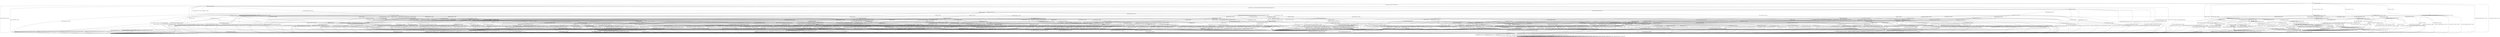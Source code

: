 digraph h12 {
s0 [label="s0"];
s1 [label="s1"];
s2 [label="s2"];
s6 [label="s6"];
s8 [label="s8"];
s13 [label="s13"];
s71 [label="s71"];
s72 [label="s72"];
s3 [label="s3"];
s4 [label="s4"];
s7 [label="s7"];
s9 [label="s9"];
s10 [label="s10"];
s14 [label="s14"];
s21 [label="s21"];
s73 [label="s73"];
s75 [label="s75"];
s76 [label="s76"];
s78 [label="s78"];
s84 [label="s84"];
s5 [label="s5"];
s11 [label="s11"];
s15 [label="s15"];
s22 [label="s22"];
s24 [label="s24"];
s25 [label="s25"];
s27 [label="s27"];
s39 [label="s39"];
s47 [label="s47"];
s49 [label="s49"];
s77 [label="s77"];
s85 [label="s85"];
s86 [label="s86"];
s12 [label="s12"];
s16 [label="s16"];
s17 [label="s17"];
s23 [label="s23"];
s26 [label="s26"];
s28 [label="s28"];
s32 [label="s32"];
s34 [label="s34"];
s40 [label="s40"];
s41 [label="s41"];
s43 [label="s43"];
s48 [label="s48"];
s52 [label="s52"];
s54 [label="s54"];
s55 [label="s55"];
s57 [label="s57"];
s18 [label="s18"];
s19 [label="s19"];
s20 [label="s20"];
s29 [label="s29"];
s30 [label="s30"];
s33 [label="s33"];
s35 [label="s35"];
s42 [label="s42"];
s44 [label="s44"];
s45 [label="s45"];
s50 [label="s50"];
s51 [label="s51"];
s53 [label="s53"];
s56 [label="s56"];
s58 [label="s58"];
s61 [label="s61"];
s63 [label="s63"];
s64 [label="s64"];
s66 [label="s66"];
s74 [label="s74"];
s80 [label="s80"];
s31 [label="s31"];
s36 [label="s36"];
s46 [label="s46"];
s59 [label="s59"];
s62 [label="s62"];
s65 [label="s65"];
s67 [label="s67"];
s68 [label="s68"];
s70 [label="s70"];
s81 [label="s81"];
s82 [label="s82"];
s83 [label="s83"];
s37 [label="s37"];
s38 [label="s38"];
s60 [label="s60"];
s69 [label="s69"];
s79 [label="s79"];
s0 -> s1 [label="RSA_CLIENT_HELLO / HELLO_VERIFY_REQUEST"];
s0 -> s2 [label="RSA_CLIENT_KEY_EXCHANGE / TIMEOUT"];
s0 -> s8 [label="CHANGE_CIPHER_SPEC / TIMEOUT"];
s0 -> s13 [label="FINISHED / TIMEOUT"];
s0 -> s0 [label="APPLICATION / TIMEOUT"];
s0 -> s72 [label="CERTIFICATE / TIMEOUT"];
s0 -> s71 [label="EMPTY_CERTIFICATE / TIMEOUT"];
s0 -> s13 [label="CERTIFICATE_VERIFY / TIMEOUT"];
s0 -> s6 [label="Alert(WARNING,CLOSE_NOTIFY) / TIMEOUT"];
s0 -> s6 [label="Alert(FATAL,UNEXPECTED_MESSAGE) / TIMEOUT"];
s1 -> s3 [label="RSA_CLIENT_HELLO / SERVER_HELLO,CERTIFICATE,CERTIFICATE_REQUEST,SERVER_HELLO_DONE"];
s1 -> s4 [label="RSA_CLIENT_KEY_EXCHANGE / TIMEOUT"];
s1 -> s8 [label="CHANGE_CIPHER_SPEC / TIMEOUT"];
s1 -> s10 [label="FINISHED / TIMEOUT"];
s1 -> s1 [label="APPLICATION / TIMEOUT"];
s1 -> s21 [label="CERTIFICATE / TIMEOUT"];
s1 -> s14 [label="EMPTY_CERTIFICATE / TIMEOUT"];
s1 -> s10 [label="CERTIFICATE_VERIFY / TIMEOUT"];
s1 -> s6 [label="Alert(WARNING,CLOSE_NOTIFY) / Alert(WARNING,CLOSE_NOTIFY)"];
s1 -> s6 [label="Alert(FATAL,UNEXPECTED_MESSAGE) / TIMEOUT"];
s2 -> s78 [label="RSA_CLIENT_HELLO / TIMEOUT"];
s2 -> s13 [label="RSA_CLIENT_KEY_EXCHANGE / TIMEOUT"];
s2 -> s9 [label="CHANGE_CIPHER_SPEC / TIMEOUT"];
s2 -> s2 [label="FINISHED / TIMEOUT"];
s2 -> s2 [label="APPLICATION / TIMEOUT"];
s2 -> s76 [label="CERTIFICATE / TIMEOUT"];
s2 -> s76 [label="EMPTY_CERTIFICATE / TIMEOUT"];
s2 -> s73 [label="CERTIFICATE_VERIFY / TIMEOUT"];
s2 -> s6 [label="Alert(WARNING,CLOSE_NOTIFY) / TIMEOUT"];
s2 -> s6 [label="Alert(FATAL,UNEXPECTED_MESSAGE) / TIMEOUT"];
s6 -> s7 [label="RSA_CLIENT_HELLO / TIMEOUT"];
s6 -> s7 [label="RSA_CLIENT_KEY_EXCHANGE / TIMEOUT"];
s6 -> s7 [label="CHANGE_CIPHER_SPEC / TIMEOUT"];
s6 -> s7 [label="FINISHED / TIMEOUT"];
s6 -> s7 [label="APPLICATION / TIMEOUT"];
s6 -> s7 [label="CERTIFICATE / TIMEOUT"];
s6 -> s7 [label="EMPTY_CERTIFICATE / TIMEOUT"];
s6 -> s7 [label="CERTIFICATE_VERIFY / TIMEOUT"];
s6 -> s7 [label="Alert(WARNING,CLOSE_NOTIFY) / TIMEOUT"];
s6 -> s7 [label="Alert(FATAL,UNEXPECTED_MESSAGE) / TIMEOUT"];
s8 -> s8 [label="RSA_CLIENT_HELLO / TIMEOUT"];
s8 -> s8 [label="RSA_CLIENT_KEY_EXCHANGE / TIMEOUT"];
s8 -> s8 [label="CHANGE_CIPHER_SPEC / TIMEOUT"];
s8 -> s8 [label="FINISHED / TIMEOUT"];
s8 -> s8 [label="APPLICATION / TIMEOUT"];
s8 -> s8 [label="CERTIFICATE / TIMEOUT"];
s8 -> s8 [label="EMPTY_CERTIFICATE / TIMEOUT"];
s8 -> s8 [label="CERTIFICATE_VERIFY / TIMEOUT"];
s8 -> s8 [label="Alert(WARNING,CLOSE_NOTIFY) / TIMEOUT"];
s8 -> s8 [label="Alert(FATAL,UNEXPECTED_MESSAGE) / TIMEOUT"];
s13 -> s13 [label="RSA_CLIENT_HELLO / TIMEOUT"];
s13 -> s13 [label="RSA_CLIENT_KEY_EXCHANGE / TIMEOUT"];
s13 -> s8 [label="CHANGE_CIPHER_SPEC / TIMEOUT"];
s13 -> s13 [label="FINISHED / TIMEOUT"];
s13 -> s13 [label="APPLICATION / TIMEOUT"];
s13 -> s13 [label="CERTIFICATE / TIMEOUT"];
s13 -> s13 [label="EMPTY_CERTIFICATE / TIMEOUT"];
s13 -> s13 [label="CERTIFICATE_VERIFY / TIMEOUT"];
s13 -> s6 [label="Alert(WARNING,CLOSE_NOTIFY) / TIMEOUT"];
s13 -> s6 [label="Alert(FATAL,UNEXPECTED_MESSAGE) / TIMEOUT"];
s71 -> s84 [label="RSA_CLIENT_HELLO / TIMEOUT"];
s71 -> s76 [label="RSA_CLIENT_KEY_EXCHANGE / TIMEOUT"];
s71 -> s9 [label="CHANGE_CIPHER_SPEC / TIMEOUT"];
s71 -> s71 [label="FINISHED / TIMEOUT"];
s71 -> s71 [label="APPLICATION / TIMEOUT"];
s71 -> s13 [label="CERTIFICATE / TIMEOUT"];
s71 -> s13 [label="EMPTY_CERTIFICATE / TIMEOUT"];
s71 -> s75 [label="CERTIFICATE_VERIFY / TIMEOUT"];
s71 -> s6 [label="Alert(WARNING,CLOSE_NOTIFY) / TIMEOUT"];
s71 -> s6 [label="Alert(FATAL,UNEXPECTED_MESSAGE) / TIMEOUT"];
s72 -> s72 [label="RSA_CLIENT_HELLO / TIMEOUT"];
s72 -> s72 [label="RSA_CLIENT_KEY_EXCHANGE / TIMEOUT"];
s72 -> s8 [label="CHANGE_CIPHER_SPEC / TIMEOUT"];
s72 -> s72 [label="FINISHED / TIMEOUT"];
s72 -> s72 [label="APPLICATION / TIMEOUT"];
s72 -> s13 [label="CERTIFICATE / TIMEOUT"];
s72 -> s13 [label="EMPTY_CERTIFICATE / TIMEOUT"];
s72 -> s75 [label="CERTIFICATE_VERIFY / TIMEOUT"];
s72 -> s6 [label="Alert(WARNING,CLOSE_NOTIFY) / TIMEOUT"];
s72 -> s6 [label="Alert(FATAL,UNEXPECTED_MESSAGE) / TIMEOUT"];
s3 -> s6 [label="RSA_CLIENT_HELLO / Alert(FATAL,UNEXPECTED_MESSAGE)"];
s3 -> s15 [label="RSA_CLIENT_KEY_EXCHANGE / TIMEOUT"];
s3 -> s8 [label="CHANGE_CIPHER_SPEC / TIMEOUT"];
s3 -> s10 [label="FINISHED / TIMEOUT"];
s3 -> s3 [label="APPLICATION / TIMEOUT"];
s3 -> s21 [label="CERTIFICATE / TIMEOUT"];
s3 -> s11 [label="EMPTY_CERTIFICATE / TIMEOUT"];
s3 -> s10 [label="CERTIFICATE_VERIFY / TIMEOUT"];
s3 -> s6 [label="Alert(WARNING,CLOSE_NOTIFY) / Alert(WARNING,CLOSE_NOTIFY)"];
s3 -> s6 [label="Alert(FATAL,UNEXPECTED_MESSAGE) / TIMEOUT"];
s4 -> s47 [label="RSA_CLIENT_HELLO / TIMEOUT"];
s4 -> s10 [label="RSA_CLIENT_KEY_EXCHANGE / TIMEOUT"];
s4 -> s5 [label="CHANGE_CIPHER_SPEC / TIMEOUT"];
s4 -> s25 [label="FINISHED / TIMEOUT"];
s4 -> s4 [label="APPLICATION / TIMEOUT"];
s4 -> s39 [label="CERTIFICATE / TIMEOUT"];
s4 -> s39 [label="EMPTY_CERTIFICATE / TIMEOUT"];
s4 -> s22 [label="CERTIFICATE_VERIFY / TIMEOUT"];
s4 -> s6 [label="Alert(WARNING,CLOSE_NOTIFY) / Alert(WARNING,CLOSE_NOTIFY)"];
s4 -> s6 [label="Alert(FATAL,UNEXPECTED_MESSAGE) / TIMEOUT"];
s7 -> s7 [label="RSA_CLIENT_HELLO / SOCKET_CLOSED"];
s7 -> s7 [label="RSA_CLIENT_KEY_EXCHANGE / SOCKET_CLOSED"];
s7 -> s7 [label="CHANGE_CIPHER_SPEC / SOCKET_CLOSED"];
s7 -> s7 [label="FINISHED / SOCKET_CLOSED"];
s7 -> s7 [label="APPLICATION / SOCKET_CLOSED"];
s7 -> s7 [label="CERTIFICATE / SOCKET_CLOSED"];
s7 -> s7 [label="EMPTY_CERTIFICATE / SOCKET_CLOSED"];
s7 -> s7 [label="CERTIFICATE_VERIFY / SOCKET_CLOSED"];
s7 -> s7 [label="Alert(WARNING,CLOSE_NOTIFY) / SOCKET_CLOSED"];
s7 -> s7 [label="Alert(FATAL,UNEXPECTED_MESSAGE) / SOCKET_CLOSED"];
s9 -> s6 [label="RSA_CLIENT_HELLO / TIMEOUT"];
s9 -> s6 [label="RSA_CLIENT_KEY_EXCHANGE / TIMEOUT"];
s9 -> s8 [label="CHANGE_CIPHER_SPEC / TIMEOUT"];
s9 -> s6 [label="FINISHED / TIMEOUT"];
s9 -> s9 [label="APPLICATION / TIMEOUT"];
s9 -> s6 [label="CERTIFICATE / TIMEOUT"];
s9 -> s6 [label="EMPTY_CERTIFICATE / TIMEOUT"];
s9 -> s6 [label="CERTIFICATE_VERIFY / TIMEOUT"];
s9 -> s9 [label="Alert(WARNING,CLOSE_NOTIFY) / TIMEOUT"];
s9 -> s9 [label="Alert(FATAL,UNEXPECTED_MESSAGE) / TIMEOUT"];
s10 -> s10 [label="RSA_CLIENT_HELLO / TIMEOUT"];
s10 -> s10 [label="RSA_CLIENT_KEY_EXCHANGE / TIMEOUT"];
s10 -> s8 [label="CHANGE_CIPHER_SPEC / TIMEOUT"];
s10 -> s10 [label="FINISHED / TIMEOUT"];
s10 -> s10 [label="APPLICATION / TIMEOUT"];
s10 -> s10 [label="CERTIFICATE / TIMEOUT"];
s10 -> s10 [label="EMPTY_CERTIFICATE / TIMEOUT"];
s10 -> s10 [label="CERTIFICATE_VERIFY / TIMEOUT"];
s10 -> s6 [label="Alert(WARNING,CLOSE_NOTIFY) / Alert(WARNING,CLOSE_NOTIFY)"];
s10 -> s6 [label="Alert(FATAL,UNEXPECTED_MESSAGE) / TIMEOUT"];
s14 -> s49 [label="RSA_CLIENT_HELLO / TIMEOUT"];
s14 -> s39 [label="RSA_CLIENT_KEY_EXCHANGE / TIMEOUT"];
s14 -> s5 [label="CHANGE_CIPHER_SPEC / TIMEOUT"];
s14 -> s27 [label="FINISHED / TIMEOUT"];
s14 -> s14 [label="APPLICATION / TIMEOUT"];
s14 -> s10 [label="CERTIFICATE / TIMEOUT"];
s14 -> s10 [label="EMPTY_CERTIFICATE / TIMEOUT"];
s14 -> s24 [label="CERTIFICATE_VERIFY / TIMEOUT"];
s14 -> s6 [label="Alert(WARNING,CLOSE_NOTIFY) / Alert(WARNING,CLOSE_NOTIFY)"];
s14 -> s6 [label="Alert(FATAL,UNEXPECTED_MESSAGE) / TIMEOUT"];
s21 -> s21 [label="RSA_CLIENT_HELLO / TIMEOUT"];
s21 -> s21 [label="RSA_CLIENT_KEY_EXCHANGE / TIMEOUT"];
s21 -> s8 [label="CHANGE_CIPHER_SPEC / TIMEOUT"];
s21 -> s21 [label="FINISHED / TIMEOUT"];
s21 -> s21 [label="APPLICATION / TIMEOUT"];
s21 -> s10 [label="CERTIFICATE / TIMEOUT"];
s21 -> s10 [label="EMPTY_CERTIFICATE / TIMEOUT"];
s21 -> s24 [label="CERTIFICATE_VERIFY / TIMEOUT"];
s21 -> s6 [label="Alert(WARNING,CLOSE_NOTIFY) / Alert(WARNING,CLOSE_NOTIFY)"];
s21 -> s6 [label="Alert(FATAL,UNEXPECTED_MESSAGE) / TIMEOUT"];
s73 -> s85 [label="RSA_CLIENT_HELLO / TIMEOUT"];
s73 -> s13 [label="RSA_CLIENT_KEY_EXCHANGE / TIMEOUT"];
s73 -> s9 [label="CHANGE_CIPHER_SPEC / TIMEOUT"];
s73 -> s73 [label="FINISHED / TIMEOUT"];
s73 -> s73 [label="APPLICATION / TIMEOUT"];
s73 -> s77 [label="CERTIFICATE / TIMEOUT"];
s73 -> s77 [label="EMPTY_CERTIFICATE / TIMEOUT"];
s73 -> s13 [label="CERTIFICATE_VERIFY / TIMEOUT"];
s73 -> s6 [label="Alert(WARNING,CLOSE_NOTIFY) / TIMEOUT"];
s73 -> s6 [label="Alert(FATAL,UNEXPECTED_MESSAGE) / TIMEOUT"];
s75 -> s86 [label="RSA_CLIENT_HELLO / TIMEOUT"];
s75 -> s77 [label="RSA_CLIENT_KEY_EXCHANGE / TIMEOUT"];
s75 -> s9 [label="CHANGE_CIPHER_SPEC / TIMEOUT"];
s75 -> s75 [label="FINISHED / TIMEOUT"];
s75 -> s75 [label="APPLICATION / TIMEOUT"];
s75 -> s13 [label="CERTIFICATE / TIMEOUT"];
s75 -> s13 [label="EMPTY_CERTIFICATE / TIMEOUT"];
s75 -> s13 [label="CERTIFICATE_VERIFY / TIMEOUT"];
s75 -> s6 [label="Alert(WARNING,CLOSE_NOTIFY) / TIMEOUT"];
s75 -> s6 [label="Alert(FATAL,UNEXPECTED_MESSAGE) / TIMEOUT"];
s76 -> s84 [label="RSA_CLIENT_HELLO / TIMEOUT"];
s76 -> s13 [label="RSA_CLIENT_KEY_EXCHANGE / TIMEOUT"];
s76 -> s9 [label="CHANGE_CIPHER_SPEC / TIMEOUT"];
s76 -> s76 [label="FINISHED / TIMEOUT"];
s76 -> s76 [label="APPLICATION / TIMEOUT"];
s76 -> s13 [label="CERTIFICATE / TIMEOUT"];
s76 -> s13 [label="EMPTY_CERTIFICATE / TIMEOUT"];
s76 -> s77 [label="CERTIFICATE_VERIFY / TIMEOUT"];
s76 -> s6 [label="Alert(WARNING,CLOSE_NOTIFY) / TIMEOUT"];
s76 -> s6 [label="Alert(FATAL,UNEXPECTED_MESSAGE) / TIMEOUT"];
s78 -> s13 [label="RSA_CLIENT_HELLO / TIMEOUT"];
s78 -> s13 [label="RSA_CLIENT_KEY_EXCHANGE / TIMEOUT"];
s78 -> s9 [label="CHANGE_CIPHER_SPEC / TIMEOUT"];
s78 -> s78 [label="FINISHED / TIMEOUT"];
s78 -> s78 [label="APPLICATION / TIMEOUT"];
s78 -> s84 [label="CERTIFICATE / TIMEOUT"];
s78 -> s84 [label="EMPTY_CERTIFICATE / TIMEOUT"];
s78 -> s85 [label="CERTIFICATE_VERIFY / TIMEOUT"];
s78 -> s6 [label="Alert(WARNING,CLOSE_NOTIFY) / TIMEOUT"];
s78 -> s6 [label="Alert(FATAL,UNEXPECTED_MESSAGE) / TIMEOUT"];
s84 -> s13 [label="RSA_CLIENT_HELLO / TIMEOUT"];
s84 -> s84 [label="RSA_CLIENT_KEY_EXCHANGE / TIMEOUT"];
s84 -> s9 [label="CHANGE_CIPHER_SPEC / TIMEOUT"];
s84 -> s84 [label="FINISHED / TIMEOUT"];
s84 -> s84 [label="APPLICATION / TIMEOUT"];
s84 -> s13 [label="CERTIFICATE / TIMEOUT"];
s84 -> s13 [label="EMPTY_CERTIFICATE / TIMEOUT"];
s84 -> s86 [label="CERTIFICATE_VERIFY / TIMEOUT"];
s84 -> s6 [label="Alert(WARNING,CLOSE_NOTIFY) / TIMEOUT"];
s84 -> s6 [label="Alert(FATAL,UNEXPECTED_MESSAGE) / TIMEOUT"];
s5 -> s6 [label="RSA_CLIENT_HELLO / Alert(FATAL,UNEXPECTED_MESSAGE)"];
s5 -> s6 [label="RSA_CLIENT_KEY_EXCHANGE / Alert(FATAL,UNEXPECTED_MESSAGE)"];
s5 -> s8 [label="CHANGE_CIPHER_SPEC / TIMEOUT"];
s5 -> s6 [label="FINISHED / Alert(FATAL,UNEXPECTED_MESSAGE)"];
s5 -> s5 [label="APPLICATION / TIMEOUT"];
s5 -> s6 [label="CERTIFICATE / Alert(FATAL,UNEXPECTED_MESSAGE)"];
s5 -> s6 [label="EMPTY_CERTIFICATE / Alert(FATAL,UNEXPECTED_MESSAGE)"];
s5 -> s6 [label="CERTIFICATE_VERIFY / Alert(FATAL,UNEXPECTED_MESSAGE)"];
s5 -> s5 [label="Alert(WARNING,CLOSE_NOTIFY) / TIMEOUT"];
s5 -> s5 [label="Alert(FATAL,UNEXPECTED_MESSAGE) / TIMEOUT"];
s11 -> s48 [label="RSA_CLIENT_HELLO / TIMEOUT"];
s11 -> s40 [label="RSA_CLIENT_KEY_EXCHANGE / TIMEOUT"];
s11 -> s12 [label="CHANGE_CIPHER_SPEC / TIMEOUT"];
s11 -> s26 [label="FINISHED / TIMEOUT"];
s11 -> s11 [label="APPLICATION / TIMEOUT"];
s11 -> s10 [label="CERTIFICATE / TIMEOUT"];
s11 -> s10 [label="EMPTY_CERTIFICATE / TIMEOUT"];
s11 -> s23 [label="CERTIFICATE_VERIFY / TIMEOUT"];
s11 -> s6 [label="Alert(WARNING,CLOSE_NOTIFY) / Alert(WARNING,CLOSE_NOTIFY)"];
s11 -> s6 [label="Alert(FATAL,UNEXPECTED_MESSAGE) / TIMEOUT"];
s15 -> s47 [label="RSA_CLIENT_HELLO / TIMEOUT"];
s15 -> s10 [label="RSA_CLIENT_KEY_EXCHANGE / TIMEOUT"];
s15 -> s16 [label="CHANGE_CIPHER_SPEC / TIMEOUT"];
s15 -> s25 [label="FINISHED / TIMEOUT"];
s15 -> s15 [label="APPLICATION / TIMEOUT"];
s15 -> s28 [label="CERTIFICATE / TIMEOUT"];
s15 -> s40 [label="EMPTY_CERTIFICATE / TIMEOUT"];
s15 -> s17 [label="CERTIFICATE_VERIFY / TIMEOUT"];
s15 -> s6 [label="Alert(WARNING,CLOSE_NOTIFY) / Alert(WARNING,CLOSE_NOTIFY)"];
s15 -> s6 [label="Alert(FATAL,UNEXPECTED_MESSAGE) / TIMEOUT"];
s22 -> s52 [label="RSA_CLIENT_HELLO / TIMEOUT"];
s22 -> s10 [label="RSA_CLIENT_KEY_EXCHANGE / TIMEOUT"];
s22 -> s5 [label="CHANGE_CIPHER_SPEC / TIMEOUT"];
s22 -> s32 [label="FINISHED / TIMEOUT"];
s22 -> s22 [label="APPLICATION / TIMEOUT"];
s22 -> s41 [label="CERTIFICATE / TIMEOUT"];
s22 -> s41 [label="EMPTY_CERTIFICATE / TIMEOUT"];
s22 -> s10 [label="CERTIFICATE_VERIFY / TIMEOUT"];
s22 -> s6 [label="Alert(WARNING,CLOSE_NOTIFY) / Alert(WARNING,CLOSE_NOTIFY)"];
s22 -> s6 [label="Alert(FATAL,UNEXPECTED_MESSAGE) / TIMEOUT"];
s24 -> s54 [label="RSA_CLIENT_HELLO / TIMEOUT"];
s24 -> s41 [label="RSA_CLIENT_KEY_EXCHANGE / TIMEOUT"];
s24 -> s5 [label="CHANGE_CIPHER_SPEC / TIMEOUT"];
s24 -> s34 [label="FINISHED / TIMEOUT"];
s24 -> s24 [label="APPLICATION / TIMEOUT"];
s24 -> s10 [label="CERTIFICATE / TIMEOUT"];
s24 -> s10 [label="EMPTY_CERTIFICATE / TIMEOUT"];
s24 -> s10 [label="CERTIFICATE_VERIFY / TIMEOUT"];
s24 -> s6 [label="Alert(WARNING,CLOSE_NOTIFY) / Alert(WARNING,CLOSE_NOTIFY)"];
s24 -> s6 [label="Alert(FATAL,UNEXPECTED_MESSAGE) / TIMEOUT"];
s25 -> s55 [label="RSA_CLIENT_HELLO / TIMEOUT"];
s25 -> s10 [label="RSA_CLIENT_KEY_EXCHANGE / TIMEOUT"];
s25 -> s5 [label="CHANGE_CIPHER_SPEC / TIMEOUT"];
s25 -> s10 [label="FINISHED / TIMEOUT"];
s25 -> s25 [label="APPLICATION / TIMEOUT"];
s25 -> s43 [label="CERTIFICATE / TIMEOUT"];
s25 -> s43 [label="EMPTY_CERTIFICATE / TIMEOUT"];
s25 -> s32 [label="CERTIFICATE_VERIFY / TIMEOUT"];
s25 -> s6 [label="Alert(WARNING,CLOSE_NOTIFY) / Alert(WARNING,CLOSE_NOTIFY)"];
s25 -> s6 [label="Alert(FATAL,UNEXPECTED_MESSAGE) / TIMEOUT"];
s27 -> s57 [label="RSA_CLIENT_HELLO / TIMEOUT"];
s27 -> s43 [label="RSA_CLIENT_KEY_EXCHANGE / TIMEOUT"];
s27 -> s5 [label="CHANGE_CIPHER_SPEC / TIMEOUT"];
s27 -> s10 [label="FINISHED / TIMEOUT"];
s27 -> s27 [label="APPLICATION / TIMEOUT"];
s27 -> s10 [label="CERTIFICATE / TIMEOUT"];
s27 -> s10 [label="EMPTY_CERTIFICATE / TIMEOUT"];
s27 -> s34 [label="CERTIFICATE_VERIFY / TIMEOUT"];
s27 -> s6 [label="Alert(WARNING,CLOSE_NOTIFY) / Alert(WARNING,CLOSE_NOTIFY)"];
s27 -> s6 [label="Alert(FATAL,UNEXPECTED_MESSAGE) / TIMEOUT"];
s39 -> s58 [label="RSA_CLIENT_HELLO / TIMEOUT"];
s39 -> s10 [label="RSA_CLIENT_KEY_EXCHANGE / TIMEOUT"];
s39 -> s5 [label="CHANGE_CIPHER_SPEC / TIMEOUT"];
s39 -> s43 [label="FINISHED / TIMEOUT"];
s39 -> s39 [label="APPLICATION / TIMEOUT"];
s39 -> s10 [label="CERTIFICATE / TIMEOUT"];
s39 -> s10 [label="EMPTY_CERTIFICATE / TIMEOUT"];
s39 -> s41 [label="CERTIFICATE_VERIFY / TIMEOUT"];
s39 -> s6 [label="Alert(WARNING,CLOSE_NOTIFY) / Alert(WARNING,CLOSE_NOTIFY)"];
s39 -> s6 [label="Alert(FATAL,UNEXPECTED_MESSAGE) / TIMEOUT"];
s47 -> s10 [label="RSA_CLIENT_HELLO / TIMEOUT"];
s47 -> s10 [label="RSA_CLIENT_KEY_EXCHANGE / TIMEOUT"];
s47 -> s5 [label="CHANGE_CIPHER_SPEC / TIMEOUT"];
s47 -> s55 [label="FINISHED / TIMEOUT"];
s47 -> s47 [label="APPLICATION / TIMEOUT"];
s47 -> s58 [label="CERTIFICATE / TIMEOUT"];
s47 -> s58 [label="EMPTY_CERTIFICATE / TIMEOUT"];
s47 -> s52 [label="CERTIFICATE_VERIFY / TIMEOUT"];
s47 -> s6 [label="Alert(WARNING,CLOSE_NOTIFY) / Alert(WARNING,CLOSE_NOTIFY)"];
s47 -> s6 [label="Alert(FATAL,UNEXPECTED_MESSAGE) / TIMEOUT"];
s49 -> s10 [label="RSA_CLIENT_HELLO / TIMEOUT"];
s49 -> s58 [label="RSA_CLIENT_KEY_EXCHANGE / TIMEOUT"];
s49 -> s5 [label="CHANGE_CIPHER_SPEC / TIMEOUT"];
s49 -> s57 [label="FINISHED / TIMEOUT"];
s49 -> s49 [label="APPLICATION / TIMEOUT"];
s49 -> s10 [label="CERTIFICATE / TIMEOUT"];
s49 -> s10 [label="EMPTY_CERTIFICATE / TIMEOUT"];
s49 -> s54 [label="CERTIFICATE_VERIFY / TIMEOUT"];
s49 -> s6 [label="Alert(WARNING,CLOSE_NOTIFY) / Alert(WARNING,CLOSE_NOTIFY)"];
s49 -> s6 [label="Alert(FATAL,UNEXPECTED_MESSAGE) / TIMEOUT"];
s77 -> s86 [label="RSA_CLIENT_HELLO / TIMEOUT"];
s77 -> s13 [label="RSA_CLIENT_KEY_EXCHANGE / TIMEOUT"];
s77 -> s9 [label="CHANGE_CIPHER_SPEC / TIMEOUT"];
s77 -> s77 [label="FINISHED / TIMEOUT"];
s77 -> s77 [label="APPLICATION / TIMEOUT"];
s77 -> s13 [label="CERTIFICATE / TIMEOUT"];
s77 -> s13 [label="EMPTY_CERTIFICATE / TIMEOUT"];
s77 -> s13 [label="CERTIFICATE_VERIFY / TIMEOUT"];
s77 -> s6 [label="Alert(WARNING,CLOSE_NOTIFY) / TIMEOUT"];
s77 -> s6 [label="Alert(FATAL,UNEXPECTED_MESSAGE) / TIMEOUT"];
s85 -> s13 [label="RSA_CLIENT_HELLO / TIMEOUT"];
s85 -> s13 [label="RSA_CLIENT_KEY_EXCHANGE / TIMEOUT"];
s85 -> s9 [label="CHANGE_CIPHER_SPEC / TIMEOUT"];
s85 -> s85 [label="FINISHED / TIMEOUT"];
s85 -> s85 [label="APPLICATION / TIMEOUT"];
s85 -> s86 [label="CERTIFICATE / TIMEOUT"];
s85 -> s86 [label="EMPTY_CERTIFICATE / TIMEOUT"];
s85 -> s13 [label="CERTIFICATE_VERIFY / TIMEOUT"];
s85 -> s6 [label="Alert(WARNING,CLOSE_NOTIFY) / TIMEOUT"];
s85 -> s6 [label="Alert(FATAL,UNEXPECTED_MESSAGE) / TIMEOUT"];
s86 -> s13 [label="RSA_CLIENT_HELLO / TIMEOUT"];
s86 -> s86 [label="RSA_CLIENT_KEY_EXCHANGE / TIMEOUT"];
s86 -> s9 [label="CHANGE_CIPHER_SPEC / TIMEOUT"];
s86 -> s84 [label="FINISHED / TIMEOUT"];
s86 -> s86 [label="APPLICATION / TIMEOUT"];
s86 -> s13 [label="CERTIFICATE / TIMEOUT"];
s86 -> s13 [label="EMPTY_CERTIFICATE / TIMEOUT"];
s86 -> s13 [label="CERTIFICATE_VERIFY / TIMEOUT"];
s86 -> s6 [label="Alert(WARNING,CLOSE_NOTIFY) / TIMEOUT"];
s86 -> s6 [label="Alert(FATAL,UNEXPECTED_MESSAGE) / TIMEOUT"];
s12 -> s6 [label="RSA_CLIENT_HELLO / Alert(FATAL,BAD_CERTIFICATE)"];
s12 -> s6 [label="RSA_CLIENT_KEY_EXCHANGE / Alert(FATAL,BAD_CERTIFICATE)"];
s12 -> s8 [label="CHANGE_CIPHER_SPEC / TIMEOUT"];
s12 -> s6 [label="FINISHED / Alert(FATAL,BAD_CERTIFICATE)"];
s12 -> s12 [label="APPLICATION / TIMEOUT"];
s12 -> s6 [label="CERTIFICATE / Alert(FATAL,BAD_CERTIFICATE)"];
s12 -> s6 [label="EMPTY_CERTIFICATE / Alert(FATAL,BAD_CERTIFICATE)"];
s12 -> s6 [label="CERTIFICATE_VERIFY / Alert(FATAL,BAD_CERTIFICATE)"];
s12 -> s12 [label="Alert(WARNING,CLOSE_NOTIFY) / TIMEOUT"];
s12 -> s12 [label="Alert(FATAL,UNEXPECTED_MESSAGE) / TIMEOUT"];
s16 -> s47 [label="RSA_CLIENT_HELLO / TIMEOUT"];
s16 -> s10 [label="RSA_CLIENT_KEY_EXCHANGE / TIMEOUT"];
s16 -> s8 [label="CHANGE_CIPHER_SPEC / TIMEOUT"];
s16 -> s18 [label="FINISHED / CHANGE_CIPHER_SPEC,FINISHED,CHANGE_CIPHER_SPEC,FINISHED"];
s16 -> s16 [label="APPLICATION / TIMEOUT"];
s16 -> s29 [label="CERTIFICATE / TIMEOUT"];
s16 -> s50 [label="EMPTY_CERTIFICATE / TIMEOUT"];
s16 -> s51 [label="CERTIFICATE_VERIFY / TIMEOUT"];
s16 -> s16 [label="Alert(WARNING,CLOSE_NOTIFY) / TIMEOUT"];
s16 -> s16 [label="Alert(FATAL,UNEXPECTED_MESSAGE) / TIMEOUT"];
s17 -> s17 [label="RSA_CLIENT_HELLO / TIMEOUT"];
s17 -> s10 [label="RSA_CLIENT_KEY_EXCHANGE / TIMEOUT"];
s17 -> s19 [label="CHANGE_CIPHER_SPEC / TIMEOUT"];
s17 -> s30 [label="FINISHED / TIMEOUT"];
s17 -> s17 [label="APPLICATION / TIMEOUT"];
s17 -> s20 [label="CERTIFICATE / TIMEOUT"];
s17 -> s20 [label="EMPTY_CERTIFICATE / TIMEOUT"];
s17 -> s10 [label="CERTIFICATE_VERIFY / TIMEOUT"];
s17 -> s6 [label="Alert(WARNING,CLOSE_NOTIFY) / Alert(WARNING,CLOSE_NOTIFY)"];
s17 -> s6 [label="Alert(FATAL,UNEXPECTED_MESSAGE) / TIMEOUT"];
s23 -> s53 [label="RSA_CLIENT_HELLO / TIMEOUT"];
s23 -> s42 [label="RSA_CLIENT_KEY_EXCHANGE / TIMEOUT"];
s23 -> s12 [label="CHANGE_CIPHER_SPEC / TIMEOUT"];
s23 -> s33 [label="FINISHED / TIMEOUT"];
s23 -> s23 [label="APPLICATION / TIMEOUT"];
s23 -> s10 [label="CERTIFICATE / TIMEOUT"];
s23 -> s10 [label="EMPTY_CERTIFICATE / TIMEOUT"];
s23 -> s10 [label="CERTIFICATE_VERIFY / TIMEOUT"];
s23 -> s6 [label="Alert(WARNING,CLOSE_NOTIFY) / Alert(WARNING,CLOSE_NOTIFY)"];
s23 -> s6 [label="Alert(FATAL,UNEXPECTED_MESSAGE) / TIMEOUT"];
s26 -> s56 [label="RSA_CLIENT_HELLO / TIMEOUT"];
s26 -> s44 [label="RSA_CLIENT_KEY_EXCHANGE / TIMEOUT"];
s26 -> s12 [label="CHANGE_CIPHER_SPEC / TIMEOUT"];
s26 -> s10 [label="FINISHED / TIMEOUT"];
s26 -> s26 [label="APPLICATION / TIMEOUT"];
s26 -> s10 [label="CERTIFICATE / TIMEOUT"];
s26 -> s10 [label="EMPTY_CERTIFICATE / TIMEOUT"];
s26 -> s33 [label="CERTIFICATE_VERIFY / TIMEOUT"];
s26 -> s6 [label="Alert(WARNING,CLOSE_NOTIFY) / Alert(WARNING,CLOSE_NOTIFY)"];
s26 -> s6 [label="Alert(FATAL,UNEXPECTED_MESSAGE) / TIMEOUT"];
s28 -> s58 [label="RSA_CLIENT_HELLO / TIMEOUT"];
s28 -> s10 [label="RSA_CLIENT_KEY_EXCHANGE / TIMEOUT"];
s28 -> s35 [label="CHANGE_CIPHER_SPEC / TIMEOUT"];
s28 -> s43 [label="FINISHED / TIMEOUT"];
s28 -> s28 [label="APPLICATION / TIMEOUT"];
s28 -> s10 [label="CERTIFICATE / TIMEOUT"];
s28 -> s10 [label="EMPTY_CERTIFICATE / TIMEOUT"];
s28 -> s74 [label="CERTIFICATE_VERIFY / TIMEOUT"];
s28 -> s6 [label="Alert(WARNING,CLOSE_NOTIFY) / Alert(WARNING,CLOSE_NOTIFY)"];
s28 -> s6 [label="Alert(FATAL,UNEXPECTED_MESSAGE) / TIMEOUT"];
s32 -> s61 [label="RSA_CLIENT_HELLO / TIMEOUT"];
s32 -> s10 [label="RSA_CLIENT_KEY_EXCHANGE / TIMEOUT"];
s32 -> s5 [label="CHANGE_CIPHER_SPEC / TIMEOUT"];
s32 -> s10 [label="FINISHED / TIMEOUT"];
s32 -> s32 [label="APPLICATION / TIMEOUT"];
s32 -> s45 [label="CERTIFICATE / TIMEOUT"];
s32 -> s45 [label="EMPTY_CERTIFICATE / TIMEOUT"];
s32 -> s10 [label="CERTIFICATE_VERIFY / TIMEOUT"];
s32 -> s6 [label="Alert(WARNING,CLOSE_NOTIFY) / Alert(WARNING,CLOSE_NOTIFY)"];
s32 -> s6 [label="Alert(FATAL,UNEXPECTED_MESSAGE) / TIMEOUT"];
s34 -> s63 [label="RSA_CLIENT_HELLO / TIMEOUT"];
s34 -> s45 [label="RSA_CLIENT_KEY_EXCHANGE / TIMEOUT"];
s34 -> s5 [label="CHANGE_CIPHER_SPEC / TIMEOUT"];
s34 -> s10 [label="FINISHED / TIMEOUT"];
s34 -> s34 [label="APPLICATION / TIMEOUT"];
s34 -> s10 [label="CERTIFICATE / TIMEOUT"];
s34 -> s10 [label="EMPTY_CERTIFICATE / TIMEOUT"];
s34 -> s10 [label="CERTIFICATE_VERIFY / TIMEOUT"];
s34 -> s6 [label="Alert(WARNING,CLOSE_NOTIFY) / Alert(WARNING,CLOSE_NOTIFY)"];
s34 -> s6 [label="Alert(FATAL,UNEXPECTED_MESSAGE) / TIMEOUT"];
s40 -> s80 [label="RSA_CLIENT_HELLO / TIMEOUT"];
s40 -> s10 [label="RSA_CLIENT_KEY_EXCHANGE / TIMEOUT"];
s40 -> s12 [label="CHANGE_CIPHER_SPEC / TIMEOUT"];
s40 -> s44 [label="FINISHED / TIMEOUT"];
s40 -> s40 [label="APPLICATION / TIMEOUT"];
s40 -> s10 [label="CERTIFICATE / TIMEOUT"];
s40 -> s10 [label="EMPTY_CERTIFICATE / TIMEOUT"];
s40 -> s42 [label="CERTIFICATE_VERIFY / TIMEOUT"];
s40 -> s6 [label="Alert(WARNING,CLOSE_NOTIFY) / Alert(WARNING,CLOSE_NOTIFY)"];
s40 -> s6 [label="Alert(FATAL,UNEXPECTED_MESSAGE) / TIMEOUT"];
s41 -> s64 [label="RSA_CLIENT_HELLO / TIMEOUT"];
s41 -> s10 [label="RSA_CLIENT_KEY_EXCHANGE / TIMEOUT"];
s41 -> s5 [label="CHANGE_CIPHER_SPEC / TIMEOUT"];
s41 -> s45 [label="FINISHED / TIMEOUT"];
s41 -> s41 [label="APPLICATION / TIMEOUT"];
s41 -> s10 [label="CERTIFICATE / TIMEOUT"];
s41 -> s10 [label="EMPTY_CERTIFICATE / TIMEOUT"];
s41 -> s10 [label="CERTIFICATE_VERIFY / TIMEOUT"];
s41 -> s6 [label="Alert(WARNING,CLOSE_NOTIFY) / Alert(WARNING,CLOSE_NOTIFY)"];
s41 -> s6 [label="Alert(FATAL,UNEXPECTED_MESSAGE) / TIMEOUT"];
s43 -> s66 [label="RSA_CLIENT_HELLO / TIMEOUT"];
s43 -> s10 [label="RSA_CLIENT_KEY_EXCHANGE / TIMEOUT"];
s43 -> s5 [label="CHANGE_CIPHER_SPEC / TIMEOUT"];
s43 -> s10 [label="FINISHED / TIMEOUT"];
s43 -> s43 [label="APPLICATION / TIMEOUT"];
s43 -> s10 [label="CERTIFICATE / TIMEOUT"];
s43 -> s10 [label="EMPTY_CERTIFICATE / TIMEOUT"];
s43 -> s45 [label="CERTIFICATE_VERIFY / TIMEOUT"];
s43 -> s6 [label="Alert(WARNING,CLOSE_NOTIFY) / Alert(WARNING,CLOSE_NOTIFY)"];
s43 -> s6 [label="Alert(FATAL,UNEXPECTED_MESSAGE) / TIMEOUT"];
s48 -> s10 [label="RSA_CLIENT_HELLO / TIMEOUT"];
s48 -> s80 [label="RSA_CLIENT_KEY_EXCHANGE / TIMEOUT"];
s48 -> s12 [label="CHANGE_CIPHER_SPEC / TIMEOUT"];
s48 -> s56 [label="FINISHED / TIMEOUT"];
s48 -> s48 [label="APPLICATION / TIMEOUT"];
s48 -> s10 [label="CERTIFICATE / TIMEOUT"];
s48 -> s10 [label="EMPTY_CERTIFICATE / TIMEOUT"];
s48 -> s53 [label="CERTIFICATE_VERIFY / TIMEOUT"];
s48 -> s6 [label="Alert(WARNING,CLOSE_NOTIFY) / Alert(WARNING,CLOSE_NOTIFY)"];
s48 -> s6 [label="Alert(FATAL,UNEXPECTED_MESSAGE) / TIMEOUT"];
s52 -> s10 [label="RSA_CLIENT_HELLO / TIMEOUT"];
s52 -> s10 [label="RSA_CLIENT_KEY_EXCHANGE / TIMEOUT"];
s52 -> s5 [label="CHANGE_CIPHER_SPEC / TIMEOUT"];
s52 -> s61 [label="FINISHED / TIMEOUT"];
s52 -> s52 [label="APPLICATION / TIMEOUT"];
s52 -> s64 [label="CERTIFICATE / TIMEOUT"];
s52 -> s64 [label="EMPTY_CERTIFICATE / TIMEOUT"];
s52 -> s10 [label="CERTIFICATE_VERIFY / TIMEOUT"];
s52 -> s6 [label="Alert(WARNING,CLOSE_NOTIFY) / Alert(WARNING,CLOSE_NOTIFY)"];
s52 -> s6 [label="Alert(FATAL,UNEXPECTED_MESSAGE) / TIMEOUT"];
s54 -> s10 [label="RSA_CLIENT_HELLO / TIMEOUT"];
s54 -> s64 [label="RSA_CLIENT_KEY_EXCHANGE / TIMEOUT"];
s54 -> s5 [label="CHANGE_CIPHER_SPEC / TIMEOUT"];
s54 -> s63 [label="FINISHED / TIMEOUT"];
s54 -> s54 [label="APPLICATION / TIMEOUT"];
s54 -> s10 [label="CERTIFICATE / TIMEOUT"];
s54 -> s10 [label="EMPTY_CERTIFICATE / TIMEOUT"];
s54 -> s10 [label="CERTIFICATE_VERIFY / TIMEOUT"];
s54 -> s6 [label="Alert(WARNING,CLOSE_NOTIFY) / Alert(WARNING,CLOSE_NOTIFY)"];
s54 -> s6 [label="Alert(FATAL,UNEXPECTED_MESSAGE) / TIMEOUT"];
s55 -> s10 [label="RSA_CLIENT_HELLO / TIMEOUT"];
s55 -> s10 [label="RSA_CLIENT_KEY_EXCHANGE / TIMEOUT"];
s55 -> s5 [label="CHANGE_CIPHER_SPEC / TIMEOUT"];
s55 -> s10 [label="FINISHED / TIMEOUT"];
s55 -> s55 [label="APPLICATION / TIMEOUT"];
s55 -> s66 [label="CERTIFICATE / TIMEOUT"];
s55 -> s66 [label="EMPTY_CERTIFICATE / TIMEOUT"];
s55 -> s61 [label="CERTIFICATE_VERIFY / TIMEOUT"];
s55 -> s6 [label="Alert(WARNING,CLOSE_NOTIFY) / Alert(WARNING,CLOSE_NOTIFY)"];
s55 -> s6 [label="Alert(FATAL,UNEXPECTED_MESSAGE) / TIMEOUT"];
s57 -> s10 [label="RSA_CLIENT_HELLO / TIMEOUT"];
s57 -> s66 [label="RSA_CLIENT_KEY_EXCHANGE / TIMEOUT"];
s57 -> s5 [label="CHANGE_CIPHER_SPEC / TIMEOUT"];
s57 -> s10 [label="FINISHED / TIMEOUT"];
s57 -> s57 [label="APPLICATION / TIMEOUT"];
s57 -> s10 [label="CERTIFICATE / TIMEOUT"];
s57 -> s10 [label="EMPTY_CERTIFICATE / TIMEOUT"];
s57 -> s63 [label="CERTIFICATE_VERIFY / TIMEOUT"];
s57 -> s6 [label="Alert(WARNING,CLOSE_NOTIFY) / Alert(WARNING,CLOSE_NOTIFY)"];
s57 -> s6 [label="Alert(FATAL,UNEXPECTED_MESSAGE) / TIMEOUT"];
s18 -> s18 [label="RSA_CLIENT_HELLO / TIMEOUT"];
s18 -> s18 [label="RSA_CLIENT_KEY_EXCHANGE / TIMEOUT"];
s18 -> s8 [label="CHANGE_CIPHER_SPEC / TIMEOUT"];
s18 -> s18 [label="FINISHED / TIMEOUT"];
s18 -> s6 [label="APPLICATION / APPLICATION"];
s18 -> s18 [label="CERTIFICATE / TIMEOUT"];
s18 -> s18 [label="EMPTY_CERTIFICATE / TIMEOUT"];
s18 -> s18 [label="CERTIFICATE_VERIFY / TIMEOUT"];
s18 -> s6 [label="Alert(WARNING,CLOSE_NOTIFY) / TIMEOUT"];
s18 -> s6 [label="Alert(FATAL,UNEXPECTED_MESSAGE) / TIMEOUT"];
s19 -> s6 [label="RSA_CLIENT_HELLO / Alert(FATAL,HANDSHAKE_FAILURE)"];
s19 -> s6 [label="RSA_CLIENT_KEY_EXCHANGE / Alert(FATAL,HANDSHAKE_FAILURE)"];
s19 -> s8 [label="CHANGE_CIPHER_SPEC / TIMEOUT"];
s19 -> s6 [label="FINISHED / Alert(FATAL,HANDSHAKE_FAILURE)"];
s19 -> s19 [label="APPLICATION / TIMEOUT"];
s19 -> s6 [label="CERTIFICATE / Alert(FATAL,HANDSHAKE_FAILURE)"];
s19 -> s6 [label="EMPTY_CERTIFICATE / Alert(FATAL,HANDSHAKE_FAILURE)"];
s19 -> s6 [label="CERTIFICATE_VERIFY / Alert(FATAL,HANDSHAKE_FAILURE)"];
s19 -> s19 [label="Alert(WARNING,CLOSE_NOTIFY) / TIMEOUT"];
s19 -> s19 [label="Alert(FATAL,UNEXPECTED_MESSAGE) / TIMEOUT"];
s20 -> s20 [label="RSA_CLIENT_HELLO / TIMEOUT"];
s20 -> s10 [label="RSA_CLIENT_KEY_EXCHANGE / TIMEOUT"];
s20 -> s19 [label="CHANGE_CIPHER_SPEC / TIMEOUT"];
s20 -> s31 [label="FINISHED / TIMEOUT"];
s20 -> s20 [label="APPLICATION / TIMEOUT"];
s20 -> s10 [label="CERTIFICATE / TIMEOUT"];
s20 -> s10 [label="EMPTY_CERTIFICATE / TIMEOUT"];
s20 -> s10 [label="CERTIFICATE_VERIFY / TIMEOUT"];
s20 -> s6 [label="Alert(WARNING,CLOSE_NOTIFY) / Alert(WARNING,CLOSE_NOTIFY)"];
s20 -> s6 [label="Alert(FATAL,UNEXPECTED_MESSAGE) / TIMEOUT"];
s29 -> s58 [label="RSA_CLIENT_HELLO / TIMEOUT"];
s29 -> s10 [label="RSA_CLIENT_KEY_EXCHANGE / TIMEOUT"];
s29 -> s5 [label="CHANGE_CIPHER_SPEC / TIMEOUT"];
s29 -> s36 [label="FINISHED / TIMEOUT"];
s29 -> s10 [label="APPLICATION / TIMEOUT"];
s29 -> s10 [label="CERTIFICATE / TIMEOUT"];
s29 -> s10 [label="EMPTY_CERTIFICATE / TIMEOUT"];
s29 -> s29 [label="CERTIFICATE_VERIFY / TIMEOUT"];
s29 -> s6 [label="Alert(WARNING,CLOSE_NOTIFY) / Alert(WARNING,CLOSE_NOTIFY)"];
s29 -> s6 [label="Alert(FATAL,UNEXPECTED_MESSAGE) / TIMEOUT"];
s30 -> s59 [label="RSA_CLIENT_HELLO / TIMEOUT"];
s30 -> s10 [label="RSA_CLIENT_KEY_EXCHANGE / TIMEOUT"];
s30 -> s19 [label="CHANGE_CIPHER_SPEC / TIMEOUT"];
s30 -> s10 [label="FINISHED / TIMEOUT"];
s30 -> s30 [label="APPLICATION / TIMEOUT"];
s30 -> s31 [label="CERTIFICATE / TIMEOUT"];
s30 -> s31 [label="EMPTY_CERTIFICATE / TIMEOUT"];
s30 -> s10 [label="CERTIFICATE_VERIFY / TIMEOUT"];
s30 -> s6 [label="Alert(WARNING,CLOSE_NOTIFY) / Alert(WARNING,CLOSE_NOTIFY)"];
s30 -> s6 [label="Alert(FATAL,UNEXPECTED_MESSAGE) / TIMEOUT"];
s33 -> s62 [label="RSA_CLIENT_HELLO / TIMEOUT"];
s33 -> s46 [label="RSA_CLIENT_KEY_EXCHANGE / TIMEOUT"];
s33 -> s12 [label="CHANGE_CIPHER_SPEC / TIMEOUT"];
s33 -> s10 [label="FINISHED / TIMEOUT"];
s33 -> s33 [label="APPLICATION / TIMEOUT"];
s33 -> s10 [label="CERTIFICATE / TIMEOUT"];
s33 -> s10 [label="EMPTY_CERTIFICATE / TIMEOUT"];
s33 -> s10 [label="CERTIFICATE_VERIFY / TIMEOUT"];
s33 -> s6 [label="Alert(WARNING,CLOSE_NOTIFY) / Alert(WARNING,CLOSE_NOTIFY)"];
s33 -> s6 [label="Alert(FATAL,UNEXPECTED_MESSAGE) / TIMEOUT"];
s35 -> s10 [label="RSA_CLIENT_HELLO / TIMEOUT"];
s35 -> s10 [label="RSA_CLIENT_KEY_EXCHANGE / TIMEOUT"];
s35 -> s8 [label="CHANGE_CIPHER_SPEC / TIMEOUT"];
s35 -> s18 [label="FINISHED / CHANGE_CIPHER_SPEC,FINISHED,CHANGE_CIPHER_SPEC,FINISHED"];
s35 -> s35 [label="APPLICATION / TIMEOUT"];
s35 -> s10 [label="CERTIFICATE / TIMEOUT"];
s35 -> s10 [label="EMPTY_CERTIFICATE / TIMEOUT"];
s35 -> s10 [label="CERTIFICATE_VERIFY / TIMEOUT"];
s35 -> s35 [label="Alert(WARNING,CLOSE_NOTIFY) / TIMEOUT"];
s35 -> s35 [label="Alert(FATAL,UNEXPECTED_MESSAGE) / TIMEOUT"];
s42 -> s65 [label="RSA_CLIENT_HELLO / TIMEOUT"];
s42 -> s10 [label="RSA_CLIENT_KEY_EXCHANGE / TIMEOUT"];
s42 -> s12 [label="CHANGE_CIPHER_SPEC / TIMEOUT"];
s42 -> s46 [label="FINISHED / TIMEOUT"];
s42 -> s42 [label="APPLICATION / TIMEOUT"];
s42 -> s10 [label="CERTIFICATE / TIMEOUT"];
s42 -> s10 [label="EMPTY_CERTIFICATE / TIMEOUT"];
s42 -> s10 [label="CERTIFICATE_VERIFY / TIMEOUT"];
s42 -> s6 [label="Alert(WARNING,CLOSE_NOTIFY) / Alert(WARNING,CLOSE_NOTIFY)"];
s42 -> s6 [label="Alert(FATAL,UNEXPECTED_MESSAGE) / TIMEOUT"];
s44 -> s67 [label="RSA_CLIENT_HELLO / TIMEOUT"];
s44 -> s10 [label="RSA_CLIENT_KEY_EXCHANGE / TIMEOUT"];
s44 -> s12 [label="CHANGE_CIPHER_SPEC / TIMEOUT"];
s44 -> s10 [label="FINISHED / TIMEOUT"];
s44 -> s44 [label="APPLICATION / TIMEOUT"];
s44 -> s10 [label="CERTIFICATE / TIMEOUT"];
s44 -> s10 [label="EMPTY_CERTIFICATE / TIMEOUT"];
s44 -> s46 [label="CERTIFICATE_VERIFY / TIMEOUT"];
s44 -> s6 [label="Alert(WARNING,CLOSE_NOTIFY) / Alert(WARNING,CLOSE_NOTIFY)"];
s44 -> s6 [label="Alert(FATAL,UNEXPECTED_MESSAGE) / TIMEOUT"];
s45 -> s68 [label="RSA_CLIENT_HELLO / TIMEOUT"];
s45 -> s10 [label="RSA_CLIENT_KEY_EXCHANGE / TIMEOUT"];
s45 -> s5 [label="CHANGE_CIPHER_SPEC / TIMEOUT"];
s45 -> s10 [label="FINISHED / TIMEOUT"];
s45 -> s45 [label="APPLICATION / TIMEOUT"];
s45 -> s10 [label="CERTIFICATE / TIMEOUT"];
s45 -> s10 [label="EMPTY_CERTIFICATE / TIMEOUT"];
s45 -> s10 [label="CERTIFICATE_VERIFY / TIMEOUT"];
s45 -> s6 [label="Alert(WARNING,CLOSE_NOTIFY) / Alert(WARNING,CLOSE_NOTIFY)"];
s45 -> s6 [label="Alert(FATAL,UNEXPECTED_MESSAGE) / TIMEOUT"];
s50 -> s80 [label="RSA_CLIENT_HELLO / TIMEOUT"];
s50 -> s10 [label="RSA_CLIENT_KEY_EXCHANGE / TIMEOUT"];
s50 -> s12 [label="CHANGE_CIPHER_SPEC / TIMEOUT"];
s50 -> s81 [label="FINISHED / TIMEOUT"];
s50 -> s10 [label="APPLICATION / TIMEOUT"];
s50 -> s10 [label="CERTIFICATE / TIMEOUT"];
s50 -> s10 [label="EMPTY_CERTIFICATE / TIMEOUT"];
s50 -> s82 [label="CERTIFICATE_VERIFY / TIMEOUT"];
s50 -> s6 [label="Alert(WARNING,CLOSE_NOTIFY) / Alert(WARNING,CLOSE_NOTIFY)"];
s50 -> s6 [label="Alert(FATAL,UNEXPECTED_MESSAGE) / TIMEOUT"];
s51 -> s51 [label="RSA_CLIENT_HELLO / TIMEOUT"];
s51 -> s10 [label="RSA_CLIENT_KEY_EXCHANGE / TIMEOUT"];
s51 -> s19 [label="CHANGE_CIPHER_SPEC / TIMEOUT"];
s51 -> s83 [label="FINISHED / TIMEOUT"];
s51 -> s10 [label="APPLICATION / TIMEOUT"];
s51 -> s70 [label="CERTIFICATE / TIMEOUT"];
s51 -> s70 [label="EMPTY_CERTIFICATE / TIMEOUT"];
s51 -> s10 [label="CERTIFICATE_VERIFY / TIMEOUT"];
s51 -> s6 [label="Alert(WARNING,CLOSE_NOTIFY) / Alert(WARNING,CLOSE_NOTIFY)"];
s51 -> s6 [label="Alert(FATAL,UNEXPECTED_MESSAGE) / TIMEOUT"];
s53 -> s10 [label="RSA_CLIENT_HELLO / TIMEOUT"];
s53 -> s65 [label="RSA_CLIENT_KEY_EXCHANGE / TIMEOUT"];
s53 -> s12 [label="CHANGE_CIPHER_SPEC / TIMEOUT"];
s53 -> s62 [label="FINISHED / TIMEOUT"];
s53 -> s53 [label="APPLICATION / TIMEOUT"];
s53 -> s10 [label="CERTIFICATE / TIMEOUT"];
s53 -> s10 [label="EMPTY_CERTIFICATE / TIMEOUT"];
s53 -> s10 [label="CERTIFICATE_VERIFY / TIMEOUT"];
s53 -> s6 [label="Alert(WARNING,CLOSE_NOTIFY) / Alert(WARNING,CLOSE_NOTIFY)"];
s53 -> s6 [label="Alert(FATAL,UNEXPECTED_MESSAGE) / TIMEOUT"];
s56 -> s10 [label="RSA_CLIENT_HELLO / TIMEOUT"];
s56 -> s67 [label="RSA_CLIENT_KEY_EXCHANGE / TIMEOUT"];
s56 -> s12 [label="CHANGE_CIPHER_SPEC / TIMEOUT"];
s56 -> s10 [label="FINISHED / TIMEOUT"];
s56 -> s56 [label="APPLICATION / TIMEOUT"];
s56 -> s10 [label="CERTIFICATE / TIMEOUT"];
s56 -> s10 [label="EMPTY_CERTIFICATE / TIMEOUT"];
s56 -> s62 [label="CERTIFICATE_VERIFY / TIMEOUT"];
s56 -> s6 [label="Alert(WARNING,CLOSE_NOTIFY) / Alert(WARNING,CLOSE_NOTIFY)"];
s56 -> s6 [label="Alert(FATAL,UNEXPECTED_MESSAGE) / TIMEOUT"];
s58 -> s10 [label="RSA_CLIENT_HELLO / TIMEOUT"];
s58 -> s10 [label="RSA_CLIENT_KEY_EXCHANGE / TIMEOUT"];
s58 -> s5 [label="CHANGE_CIPHER_SPEC / TIMEOUT"];
s58 -> s66 [label="FINISHED / TIMEOUT"];
s58 -> s58 [label="APPLICATION / TIMEOUT"];
s58 -> s10 [label="CERTIFICATE / TIMEOUT"];
s58 -> s10 [label="EMPTY_CERTIFICATE / TIMEOUT"];
s58 -> s64 [label="CERTIFICATE_VERIFY / TIMEOUT"];
s58 -> s6 [label="Alert(WARNING,CLOSE_NOTIFY) / Alert(WARNING,CLOSE_NOTIFY)"];
s58 -> s6 [label="Alert(FATAL,UNEXPECTED_MESSAGE) / TIMEOUT"];
s61 -> s10 [label="RSA_CLIENT_HELLO / TIMEOUT"];
s61 -> s10 [label="RSA_CLIENT_KEY_EXCHANGE / TIMEOUT"];
s61 -> s5 [label="CHANGE_CIPHER_SPEC / TIMEOUT"];
s61 -> s10 [label="FINISHED / TIMEOUT"];
s61 -> s61 [label="APPLICATION / TIMEOUT"];
s61 -> s68 [label="CERTIFICATE / TIMEOUT"];
s61 -> s68 [label="EMPTY_CERTIFICATE / TIMEOUT"];
s61 -> s10 [label="CERTIFICATE_VERIFY / TIMEOUT"];
s61 -> s6 [label="Alert(WARNING,CLOSE_NOTIFY) / Alert(WARNING,CLOSE_NOTIFY)"];
s61 -> s6 [label="Alert(FATAL,UNEXPECTED_MESSAGE) / TIMEOUT"];
s63 -> s10 [label="RSA_CLIENT_HELLO / TIMEOUT"];
s63 -> s68 [label="RSA_CLIENT_KEY_EXCHANGE / TIMEOUT"];
s63 -> s5 [label="CHANGE_CIPHER_SPEC / TIMEOUT"];
s63 -> s10 [label="FINISHED / TIMEOUT"];
s63 -> s63 [label="APPLICATION / TIMEOUT"];
s63 -> s10 [label="CERTIFICATE / TIMEOUT"];
s63 -> s10 [label="EMPTY_CERTIFICATE / TIMEOUT"];
s63 -> s10 [label="CERTIFICATE_VERIFY / TIMEOUT"];
s63 -> s6 [label="Alert(WARNING,CLOSE_NOTIFY) / Alert(WARNING,CLOSE_NOTIFY)"];
s63 -> s6 [label="Alert(FATAL,UNEXPECTED_MESSAGE) / TIMEOUT"];
s64 -> s10 [label="RSA_CLIENT_HELLO / TIMEOUT"];
s64 -> s10 [label="RSA_CLIENT_KEY_EXCHANGE / TIMEOUT"];
s64 -> s5 [label="CHANGE_CIPHER_SPEC / TIMEOUT"];
s64 -> s68 [label="FINISHED / TIMEOUT"];
s64 -> s64 [label="APPLICATION / TIMEOUT"];
s64 -> s10 [label="CERTIFICATE / TIMEOUT"];
s64 -> s10 [label="EMPTY_CERTIFICATE / TIMEOUT"];
s64 -> s10 [label="CERTIFICATE_VERIFY / TIMEOUT"];
s64 -> s6 [label="Alert(WARNING,CLOSE_NOTIFY) / Alert(WARNING,CLOSE_NOTIFY)"];
s64 -> s6 [label="Alert(FATAL,UNEXPECTED_MESSAGE) / TIMEOUT"];
s66 -> s10 [label="RSA_CLIENT_HELLO / TIMEOUT"];
s66 -> s10 [label="RSA_CLIENT_KEY_EXCHANGE / TIMEOUT"];
s66 -> s5 [label="CHANGE_CIPHER_SPEC / TIMEOUT"];
s66 -> s10 [label="FINISHED / TIMEOUT"];
s66 -> s66 [label="APPLICATION / TIMEOUT"];
s66 -> s10 [label="CERTIFICATE / TIMEOUT"];
s66 -> s10 [label="EMPTY_CERTIFICATE / TIMEOUT"];
s66 -> s68 [label="CERTIFICATE_VERIFY / TIMEOUT"];
s66 -> s6 [label="Alert(WARNING,CLOSE_NOTIFY) / Alert(WARNING,CLOSE_NOTIFY)"];
s66 -> s6 [label="Alert(FATAL,UNEXPECTED_MESSAGE) / TIMEOUT"];
s74 -> s64 [label="RSA_CLIENT_HELLO / TIMEOUT"];
s74 -> s10 [label="RSA_CLIENT_KEY_EXCHANGE / TIMEOUT"];
s74 -> s35 [label="CHANGE_CIPHER_SPEC / TIMEOUT"];
s74 -> s45 [label="FINISHED / TIMEOUT"];
s74 -> s74 [label="APPLICATION / TIMEOUT"];
s74 -> s10 [label="CERTIFICATE / TIMEOUT"];
s74 -> s10 [label="EMPTY_CERTIFICATE / TIMEOUT"];
s74 -> s10 [label="CERTIFICATE_VERIFY / TIMEOUT"];
s74 -> s6 [label="Alert(WARNING,CLOSE_NOTIFY) / Alert(WARNING,CLOSE_NOTIFY)"];
s74 -> s6 [label="Alert(FATAL,UNEXPECTED_MESSAGE) / TIMEOUT"];
s80 -> s10 [label="RSA_CLIENT_HELLO / TIMEOUT"];
s80 -> s10 [label="RSA_CLIENT_KEY_EXCHANGE / TIMEOUT"];
s80 -> s12 [label="CHANGE_CIPHER_SPEC / TIMEOUT"];
s80 -> s67 [label="FINISHED / TIMEOUT"];
s80 -> s80 [label="APPLICATION / TIMEOUT"];
s80 -> s10 [label="CERTIFICATE / TIMEOUT"];
s80 -> s10 [label="EMPTY_CERTIFICATE / TIMEOUT"];
s80 -> s65 [label="CERTIFICATE_VERIFY / TIMEOUT"];
s80 -> s6 [label="Alert(WARNING,CLOSE_NOTIFY) / Alert(WARNING,CLOSE_NOTIFY)"];
s80 -> s6 [label="Alert(FATAL,UNEXPECTED_MESSAGE) / TIMEOUT"];
s31 -> s60 [label="RSA_CLIENT_HELLO / TIMEOUT"];
s31 -> s10 [label="RSA_CLIENT_KEY_EXCHANGE / TIMEOUT"];
s31 -> s19 [label="CHANGE_CIPHER_SPEC / TIMEOUT"];
s31 -> s10 [label="FINISHED / TIMEOUT"];
s31 -> s31 [label="APPLICATION / TIMEOUT"];
s31 -> s10 [label="CERTIFICATE / TIMEOUT"];
s31 -> s10 [label="EMPTY_CERTIFICATE / TIMEOUT"];
s31 -> s10 [label="CERTIFICATE_VERIFY / TIMEOUT"];
s31 -> s6 [label="Alert(WARNING,CLOSE_NOTIFY) / Alert(WARNING,CLOSE_NOTIFY)"];
s31 -> s6 [label="Alert(FATAL,UNEXPECTED_MESSAGE) / TIMEOUT"];
s36 -> s36 [label="RSA_CLIENT_HELLO / TIMEOUT"];
s36 -> s10 [label="RSA_CLIENT_KEY_EXCHANGE / TIMEOUT"];
s36 -> s37 [label="CHANGE_CIPHER_SPEC / TIMEOUT"];
s36 -> s10 [label="FINISHED / TIMEOUT"];
s36 -> s10 [label="APPLICATION / TIMEOUT"];
s36 -> s10 [label="CERTIFICATE / TIMEOUT"];
s36 -> s10 [label="EMPTY_CERTIFICATE / TIMEOUT"];
s36 -> s38 [label="CERTIFICATE_VERIFY / TIMEOUT"];
s36 -> s6 [label="Alert(WARNING,CLOSE_NOTIFY) / Alert(WARNING,CLOSE_NOTIFY)"];
s36 -> s6 [label="Alert(FATAL,UNEXPECTED_MESSAGE) / TIMEOUT"];
s46 -> s69 [label="RSA_CLIENT_HELLO / TIMEOUT"];
s46 -> s10 [label="RSA_CLIENT_KEY_EXCHANGE / TIMEOUT"];
s46 -> s12 [label="CHANGE_CIPHER_SPEC / TIMEOUT"];
s46 -> s10 [label="FINISHED / TIMEOUT"];
s46 -> s46 [label="APPLICATION / TIMEOUT"];
s46 -> s10 [label="CERTIFICATE / TIMEOUT"];
s46 -> s10 [label="EMPTY_CERTIFICATE / TIMEOUT"];
s46 -> s10 [label="CERTIFICATE_VERIFY / TIMEOUT"];
s46 -> s6 [label="Alert(WARNING,CLOSE_NOTIFY) / Alert(WARNING,CLOSE_NOTIFY)"];
s46 -> s6 [label="Alert(FATAL,UNEXPECTED_MESSAGE) / TIMEOUT"];
s59 -> s10 [label="RSA_CLIENT_HELLO / TIMEOUT"];
s59 -> s10 [label="RSA_CLIENT_KEY_EXCHANGE / TIMEOUT"];
s59 -> s19 [label="CHANGE_CIPHER_SPEC / TIMEOUT"];
s59 -> s10 [label="FINISHED / TIMEOUT"];
s59 -> s59 [label="APPLICATION / TIMEOUT"];
s59 -> s60 [label="CERTIFICATE / TIMEOUT"];
s59 -> s60 [label="EMPTY_CERTIFICATE / TIMEOUT"];
s59 -> s10 [label="CERTIFICATE_VERIFY / TIMEOUT"];
s59 -> s6 [label="Alert(WARNING,CLOSE_NOTIFY) / Alert(WARNING,CLOSE_NOTIFY)"];
s59 -> s6 [label="Alert(FATAL,UNEXPECTED_MESSAGE) / TIMEOUT"];
s62 -> s10 [label="RSA_CLIENT_HELLO / TIMEOUT"];
s62 -> s69 [label="RSA_CLIENT_KEY_EXCHANGE / TIMEOUT"];
s62 -> s12 [label="CHANGE_CIPHER_SPEC / TIMEOUT"];
s62 -> s10 [label="FINISHED / TIMEOUT"];
s62 -> s62 [label="APPLICATION / TIMEOUT"];
s62 -> s10 [label="CERTIFICATE / TIMEOUT"];
s62 -> s10 [label="EMPTY_CERTIFICATE / TIMEOUT"];
s62 -> s10 [label="CERTIFICATE_VERIFY / TIMEOUT"];
s62 -> s6 [label="Alert(WARNING,CLOSE_NOTIFY) / Alert(WARNING,CLOSE_NOTIFY)"];
s62 -> s6 [label="Alert(FATAL,UNEXPECTED_MESSAGE) / TIMEOUT"];
s65 -> s10 [label="RSA_CLIENT_HELLO / TIMEOUT"];
s65 -> s10 [label="RSA_CLIENT_KEY_EXCHANGE / TIMEOUT"];
s65 -> s12 [label="CHANGE_CIPHER_SPEC / TIMEOUT"];
s65 -> s69 [label="FINISHED / TIMEOUT"];
s65 -> s65 [label="APPLICATION / TIMEOUT"];
s65 -> s10 [label="CERTIFICATE / TIMEOUT"];
s65 -> s10 [label="EMPTY_CERTIFICATE / TIMEOUT"];
s65 -> s10 [label="CERTIFICATE_VERIFY / TIMEOUT"];
s65 -> s6 [label="Alert(WARNING,CLOSE_NOTIFY) / Alert(WARNING,CLOSE_NOTIFY)"];
s65 -> s6 [label="Alert(FATAL,UNEXPECTED_MESSAGE) / TIMEOUT"];
s67 -> s10 [label="RSA_CLIENT_HELLO / TIMEOUT"];
s67 -> s10 [label="RSA_CLIENT_KEY_EXCHANGE / TIMEOUT"];
s67 -> s12 [label="CHANGE_CIPHER_SPEC / TIMEOUT"];
s67 -> s10 [label="FINISHED / TIMEOUT"];
s67 -> s67 [label="APPLICATION / TIMEOUT"];
s67 -> s10 [label="CERTIFICATE / TIMEOUT"];
s67 -> s10 [label="EMPTY_CERTIFICATE / TIMEOUT"];
s67 -> s69 [label="CERTIFICATE_VERIFY / TIMEOUT"];
s67 -> s6 [label="Alert(WARNING,CLOSE_NOTIFY) / Alert(WARNING,CLOSE_NOTIFY)"];
s67 -> s6 [label="Alert(FATAL,UNEXPECTED_MESSAGE) / TIMEOUT"];
s68 -> s10 [label="RSA_CLIENT_HELLO / TIMEOUT"];
s68 -> s10 [label="RSA_CLIENT_KEY_EXCHANGE / TIMEOUT"];
s68 -> s5 [label="CHANGE_CIPHER_SPEC / TIMEOUT"];
s68 -> s10 [label="FINISHED / TIMEOUT"];
s68 -> s68 [label="APPLICATION / TIMEOUT"];
s68 -> s10 [label="CERTIFICATE / TIMEOUT"];
s68 -> s10 [label="EMPTY_CERTIFICATE / TIMEOUT"];
s68 -> s10 [label="CERTIFICATE_VERIFY / TIMEOUT"];
s68 -> s6 [label="Alert(WARNING,CLOSE_NOTIFY) / Alert(WARNING,CLOSE_NOTIFY)"];
s68 -> s6 [label="Alert(FATAL,UNEXPECTED_MESSAGE) / TIMEOUT"];
s70 -> s70 [label="RSA_CLIENT_HELLO / TIMEOUT"];
s70 -> s10 [label="RSA_CLIENT_KEY_EXCHANGE / TIMEOUT"];
s70 -> s19 [label="CHANGE_CIPHER_SPEC / TIMEOUT"];
s70 -> s31 [label="FINISHED / TIMEOUT"];
s70 -> s10 [label="APPLICATION / TIMEOUT"];
s70 -> s10 [label="CERTIFICATE / TIMEOUT"];
s70 -> s10 [label="EMPTY_CERTIFICATE / TIMEOUT"];
s70 -> s10 [label="CERTIFICATE_VERIFY / TIMEOUT"];
s70 -> s6 [label="Alert(WARNING,CLOSE_NOTIFY) / Alert(WARNING,CLOSE_NOTIFY)"];
s70 -> s6 [label="Alert(FATAL,UNEXPECTED_MESSAGE) / TIMEOUT"];
s81 -> s81 [label="RSA_CLIENT_HELLO / TIMEOUT"];
s81 -> s10 [label="RSA_CLIENT_KEY_EXCHANGE / TIMEOUT"];
s81 -> s12 [label="CHANGE_CIPHER_SPEC / TIMEOUT"];
s81 -> s10 [label="FINISHED / TIMEOUT"];
s81 -> s10 [label="APPLICATION / TIMEOUT"];
s81 -> s10 [label="CERTIFICATE / TIMEOUT"];
s81 -> s10 [label="EMPTY_CERTIFICATE / TIMEOUT"];
s81 -> s46 [label="CERTIFICATE_VERIFY / TIMEOUT"];
s81 -> s6 [label="Alert(WARNING,CLOSE_NOTIFY) / Alert(WARNING,CLOSE_NOTIFY)"];
s81 -> s6 [label="Alert(FATAL,UNEXPECTED_MESSAGE) / TIMEOUT"];
s82 -> s65 [label="RSA_CLIENT_HELLO / TIMEOUT"];
s82 -> s10 [label="RSA_CLIENT_KEY_EXCHANGE / TIMEOUT"];
s82 -> s12 [label="CHANGE_CIPHER_SPEC / TIMEOUT"];
s82 -> s46 [label="FINISHED / TIMEOUT"];
s82 -> s10 [label="APPLICATION / TIMEOUT"];
s82 -> s10 [label="CERTIFICATE / TIMEOUT"];
s82 -> s10 [label="EMPTY_CERTIFICATE / TIMEOUT"];
s82 -> s10 [label="CERTIFICATE_VERIFY / TIMEOUT"];
s82 -> s6 [label="Alert(WARNING,CLOSE_NOTIFY) / Alert(WARNING,CLOSE_NOTIFY)"];
s82 -> s6 [label="Alert(FATAL,UNEXPECTED_MESSAGE) / TIMEOUT"];
s83 -> s59 [label="RSA_CLIENT_HELLO / TIMEOUT"];
s83 -> s10 [label="RSA_CLIENT_KEY_EXCHANGE / TIMEOUT"];
s83 -> s19 [label="CHANGE_CIPHER_SPEC / TIMEOUT"];
s83 -> s10 [label="FINISHED / TIMEOUT"];
s83 -> s10 [label="APPLICATION / TIMEOUT"];
s83 -> s31 [label="CERTIFICATE / TIMEOUT"];
s83 -> s31 [label="EMPTY_CERTIFICATE / TIMEOUT"];
s83 -> s10 [label="CERTIFICATE_VERIFY / TIMEOUT"];
s83 -> s6 [label="Alert(WARNING,CLOSE_NOTIFY) / Alert(WARNING,CLOSE_NOTIFY)"];
s83 -> s6 [label="Alert(FATAL,UNEXPECTED_MESSAGE) / TIMEOUT"];
s37 -> s8 [label="RSA_CLIENT_HELLO / CHANGE_CIPHER_SPEC,FINISHED,CHANGE_CIPHER_SPEC,FINISHED"];
s37 -> s8 [label="RSA_CLIENT_KEY_EXCHANGE / CHANGE_CIPHER_SPEC,UNKNOWN_MESSAGE,CHANGE_CIPHER_SPEC,UNKNOWN_MESSAGE"];
s37 -> s8 [label="CHANGE_CIPHER_SPEC / TIMEOUT"];
s37 -> s8 [label="FINISHED / CHANGE_CIPHER_SPEC,FINISHED,CHANGE_CIPHER_SPEC,FINISHED"];
s37 -> s37 [label="APPLICATION / TIMEOUT"];
s37 -> s8 [label="CERTIFICATE / CHANGE_CIPHER_SPEC,FINISHED,CHANGE_CIPHER_SPEC,FINISHED"];
s37 -> s8 [label="EMPTY_CERTIFICATE / CHANGE_CIPHER_SPEC,FINISHED,CHANGE_CIPHER_SPEC,FINISHED"];
s37 -> s8 [label="CERTIFICATE_VERIFY / CHANGE_CIPHER_SPEC,FINISHED,CHANGE_CIPHER_SPEC,FINISHED"];
s37 -> s37 [label="Alert(WARNING,CLOSE_NOTIFY) / TIMEOUT"];
s37 -> s37 [label="Alert(FATAL,UNEXPECTED_MESSAGE) / TIMEOUT"];
s38 -> s79 [label="RSA_CLIENT_HELLO / TIMEOUT"];
s38 -> s10 [label="RSA_CLIENT_KEY_EXCHANGE / TIMEOUT"];
s38 -> s37 [label="CHANGE_CIPHER_SPEC / TIMEOUT"];
s38 -> s10 [label="FINISHED / TIMEOUT"];
s38 -> s10 [label="APPLICATION / TIMEOUT"];
s38 -> s10 [label="CERTIFICATE / TIMEOUT"];
s38 -> s10 [label="EMPTY_CERTIFICATE / TIMEOUT"];
s38 -> s10 [label="CERTIFICATE_VERIFY / TIMEOUT"];
s38 -> s6 [label="Alert(WARNING,CLOSE_NOTIFY) / Alert(WARNING,CLOSE_NOTIFY)"];
s38 -> s6 [label="Alert(FATAL,UNEXPECTED_MESSAGE) / TIMEOUT"];
s60 -> s10 [label="RSA_CLIENT_HELLO / TIMEOUT"];
s60 -> s10 [label="RSA_CLIENT_KEY_EXCHANGE / TIMEOUT"];
s60 -> s19 [label="CHANGE_CIPHER_SPEC / TIMEOUT"];
s60 -> s10 [label="FINISHED / TIMEOUT"];
s60 -> s60 [label="APPLICATION / TIMEOUT"];
s60 -> s10 [label="CERTIFICATE / TIMEOUT"];
s60 -> s10 [label="EMPTY_CERTIFICATE / TIMEOUT"];
s60 -> s10 [label="CERTIFICATE_VERIFY / TIMEOUT"];
s60 -> s6 [label="Alert(WARNING,CLOSE_NOTIFY) / Alert(WARNING,CLOSE_NOTIFY)"];
s60 -> s6 [label="Alert(FATAL,UNEXPECTED_MESSAGE) / TIMEOUT"];
s69 -> s10 [label="RSA_CLIENT_HELLO / TIMEOUT"];
s69 -> s10 [label="RSA_CLIENT_KEY_EXCHANGE / TIMEOUT"];
s69 -> s12 [label="CHANGE_CIPHER_SPEC / TIMEOUT"];
s69 -> s10 [label="FINISHED / TIMEOUT"];
s69 -> s69 [label="APPLICATION / TIMEOUT"];
s69 -> s10 [label="CERTIFICATE / TIMEOUT"];
s69 -> s10 [label="EMPTY_CERTIFICATE / TIMEOUT"];
s69 -> s10 [label="CERTIFICATE_VERIFY / TIMEOUT"];
s69 -> s6 [label="Alert(WARNING,CLOSE_NOTIFY) / Alert(WARNING,CLOSE_NOTIFY)"];
s69 -> s6 [label="Alert(FATAL,UNEXPECTED_MESSAGE) / TIMEOUT"];
s79 -> s10 [label="RSA_CLIENT_HELLO / TIMEOUT"];
s79 -> s10 [label="RSA_CLIENT_KEY_EXCHANGE / TIMEOUT"];
s79 -> s37 [label="CHANGE_CIPHER_SPEC / TIMEOUT"];
s79 -> s10 [label="FINISHED / TIMEOUT"];
s79 -> s10 [label="APPLICATION / TIMEOUT"];
s79 -> s10 [label="CERTIFICATE / TIMEOUT"];
s79 -> s10 [label="EMPTY_CERTIFICATE / TIMEOUT"];
s79 -> s10 [label="CERTIFICATE_VERIFY / TIMEOUT"];
s79 -> s6 [label="Alert(WARNING,CLOSE_NOTIFY) / Alert(WARNING,CLOSE_NOTIFY)"];
s79 -> s6 [label="Alert(FATAL,UNEXPECTED_MESSAGE) / TIMEOUT"];
__start0 [shape=none, label=""];
__start0 -> s0 [label=""];
}
